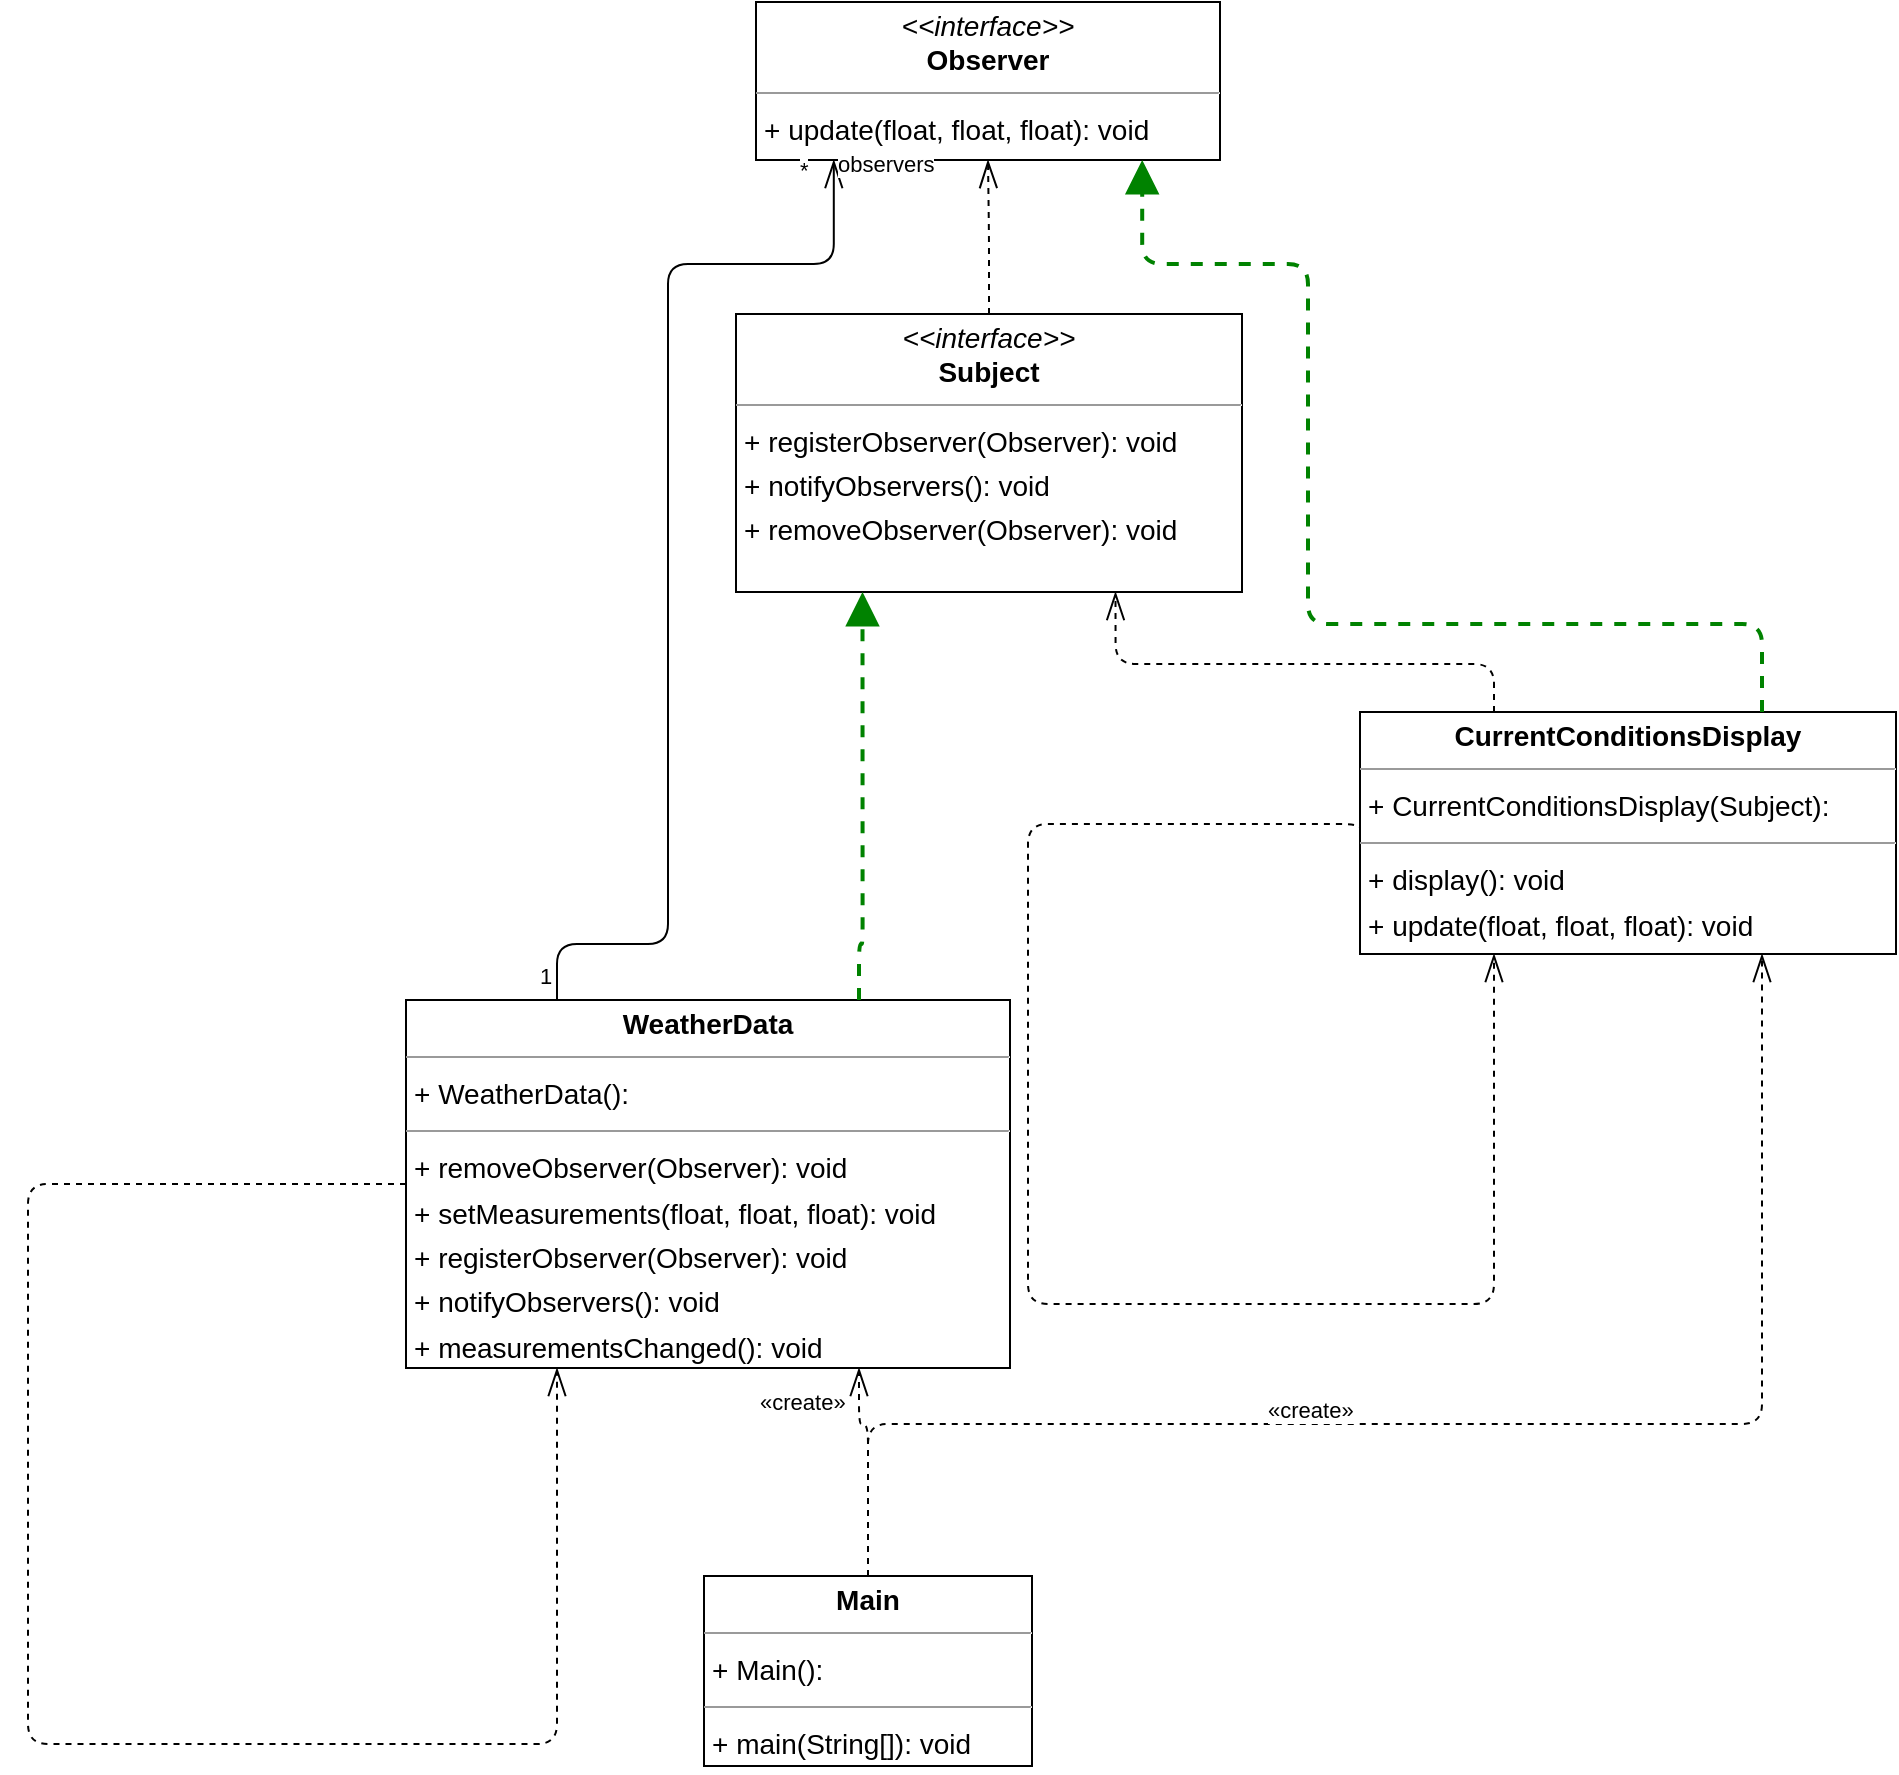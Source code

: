 <mxfile version="20.5.3" type="embed"><diagram id="lYL0eXkQjZcvWhlsk4ew" name="Page-1"><mxGraphModel dx="1376" dy="1158" grid="1" gridSize="10" guides="1" tooltips="1" connect="1" arrows="1" fold="1" page="0" pageScale="1" pageWidth="850" pageHeight="1100" background="none" math="0" shadow="0"><root><mxCell id="0"/><mxCell id="1" parent="0"/><mxCell id="node4" value="&lt;p style=&quot;margin:0px;margin-top:4px;text-align:center;&quot;&gt;&lt;b&gt;CurrentConditionsDisplay&lt;/b&gt;&lt;/p&gt;&lt;hr size=&quot;1&quot;/&gt;&lt;p style=&quot;margin:0 0 0 4px;line-height:1.6;&quot;&gt;+ CurrentConditionsDisplay(Subject): &lt;/p&gt;&lt;hr size=&quot;1&quot;/&gt;&lt;p style=&quot;margin:0 0 0 4px;line-height:1.6;&quot;&gt;+ display(): void&lt;br/&gt;+ update(float, float, float): void&lt;/p&gt;" style="verticalAlign=top;align=left;overflow=fill;fontSize=14;fontFamily=Helvetica;html=1;rounded=0;shadow=0;comic=0;labelBackgroundColor=none;strokeWidth=1;" parent="1" vertex="1"><mxGeometry x="326" y="264" width="268" height="121" as="geometry"/></mxCell><mxCell id="node2" value="&lt;p style=&quot;margin:0px;margin-top:4px;text-align:center;&quot;&gt;&lt;b&gt;Main&lt;/b&gt;&lt;/p&gt;&lt;hr size=&quot;1&quot;/&gt;&lt;p style=&quot;margin:0 0 0 4px;line-height:1.6;&quot;&gt;+ Main(): &lt;/p&gt;&lt;hr size=&quot;1&quot;/&gt;&lt;p style=&quot;margin:0 0 0 4px;line-height:1.6;&quot;&gt;+ main(String[]): void&lt;/p&gt;" style="verticalAlign=top;align=left;overflow=fill;fontSize=14;fontFamily=Helvetica;html=1;rounded=0;shadow=0;comic=0;labelBackgroundColor=none;strokeWidth=1;" parent="1" vertex="1"><mxGeometry x="-2" y="696" width="164" height="95" as="geometry"/></mxCell><mxCell id="node0" value="&lt;p style=&quot;margin:0px;margin-top:4px;text-align:center;&quot;&gt;&lt;i&gt;&amp;lt;&amp;lt;interface&amp;gt;&amp;gt;&lt;/i&gt;&lt;br/&gt;&lt;b&gt;Observer&lt;/b&gt;&lt;/p&gt;&lt;hr size=&quot;1&quot;/&gt;&lt;p style=&quot;margin:0 0 0 4px;line-height:1.6;&quot;&gt;+ update(float, float, float): void&lt;/p&gt;" style="verticalAlign=top;align=left;overflow=fill;fontSize=14;fontFamily=Helvetica;html=1;rounded=0;shadow=0;comic=0;labelBackgroundColor=none;strokeWidth=1;" parent="1" vertex="1"><mxGeometry x="24" y="-91" width="232" height="79" as="geometry"/></mxCell><mxCell id="node1" value="&lt;p style=&quot;margin:0px;margin-top:4px;text-align:center;&quot;&gt;&lt;i&gt;&amp;lt;&amp;lt;interface&amp;gt;&amp;gt;&lt;/i&gt;&lt;br/&gt;&lt;b&gt;Subject&lt;/b&gt;&lt;/p&gt;&lt;hr size=&quot;1&quot;/&gt;&lt;p style=&quot;margin:0 0 0 4px;line-height:1.6;&quot;&gt;+ registerObserver(Observer): void&lt;br/&gt;+ notifyObservers(): void&lt;br/&gt;+ removeObserver(Observer): void&lt;/p&gt;" style="verticalAlign=top;align=left;overflow=fill;fontSize=14;fontFamily=Helvetica;html=1;rounded=0;shadow=0;comic=0;labelBackgroundColor=none;strokeWidth=1;" parent="1" vertex="1"><mxGeometry x="14" y="65" width="253" height="139" as="geometry"/></mxCell><mxCell id="node3" value="&lt;p style=&quot;margin:0px;margin-top:4px;text-align:center;&quot;&gt;&lt;b&gt;WeatherData&lt;/b&gt;&lt;/p&gt;&lt;hr size=&quot;1&quot;/&gt;&lt;p style=&quot;margin:0 0 0 4px;line-height:1.6;&quot;&gt;+ WeatherData(): &lt;/p&gt;&lt;hr size=&quot;1&quot;/&gt;&lt;p style=&quot;margin:0 0 0 4px;line-height:1.6;&quot;&gt;+ removeObserver(Observer): void&lt;br/&gt;+ setMeasurements(float, float, float): void&lt;br/&gt;+ registerObserver(Observer): void&lt;br/&gt;+ notifyObservers(): void&lt;br/&gt;+ measurementsChanged(): void&lt;/p&gt;" style="verticalAlign=top;align=left;overflow=fill;fontSize=14;fontFamily=Helvetica;html=1;rounded=0;shadow=0;comic=0;labelBackgroundColor=none;strokeWidth=1;" parent="1" vertex="1"><mxGeometry x="-151" y="408" width="302" height="184" as="geometry"/></mxCell><mxCell id="edge3" value="" style="html=1;rounded=1;edgeStyle=orthogonalEdgeStyle;dashed=1;startArrow=none;endArrow=openThin;endSize=12;exitX=0.000;exitY=0.500;exitDx=0;exitDy=0;entryX=0.250;entryY=1.000;entryDx=0;entryDy=0;" parent="1" source="node4" target="node4" edge="1"><mxGeometry width="50" height="50" relative="1" as="geometry"><Array as="points"><mxPoint x="160" y="320"/><mxPoint x="160" y="560"/><mxPoint x="393" y="560"/></Array></mxGeometry></mxCell><mxCell id="edge0" value="" style="html=1;rounded=1;edgeStyle=orthogonalEdgeStyle;dashed=1;startArrow=none;endArrow=block;endSize=12;strokeColor=#008200;exitX=0.750;exitY=0.000;exitDx=0;exitDy=0;entryX=0.833;entryY=1.001;entryDx=0;entryDy=0;strokeWidth=2;" parent="1" source="node4" target="node0" edge="1"><mxGeometry width="50" height="50" relative="1" as="geometry"><Array as="points"><mxPoint x="527" y="220"/><mxPoint x="300" y="220"/><mxPoint x="300" y="40"/><mxPoint x="217" y="40"/></Array></mxGeometry></mxCell><mxCell id="edge4" value="" style="html=1;rounded=1;edgeStyle=orthogonalEdgeStyle;dashed=1;startArrow=none;endArrow=openThin;endSize=12;exitX=0.250;exitY=0.000;exitDx=0;exitDy=0;entryX=0.750;entryY=1.000;entryDx=0;entryDy=0;" parent="1" source="node4" target="node1" edge="1"><mxGeometry width="50" height="50" relative="1" as="geometry"><Array as="points"><mxPoint x="393" y="240"/><mxPoint x="203" y="240"/></Array></mxGeometry></mxCell><mxCell id="edge7" value="" style="html=1;rounded=1;edgeStyle=orthogonalEdgeStyle;dashed=1;startArrow=none;endArrow=openThin;endSize=12;exitX=0.500;exitY=0.000;exitDx=0;exitDy=0;entryX=0.750;entryY=1.000;entryDx=0;entryDy=0;" parent="1" source="node2" target="node4" edge="1"><mxGeometry width="50" height="50" relative="1" as="geometry"><Array as="points"><mxPoint x="80" y="620"/><mxPoint x="527" y="620"/></Array></mxGeometry></mxCell><mxCell id="label44" value="«create»" style="edgeLabel;resizable=0;html=1;align=left;verticalAlign=top;strokeColor=default;" parent="edge7" vertex="1" connectable="0"><mxGeometry x="278" y="600" as="geometry"/></mxCell><mxCell id="edge6" value="" style="html=1;rounded=1;edgeStyle=orthogonalEdgeStyle;dashed=1;startArrow=none;endArrow=openThin;endSize=12;exitX=0.500;exitY=0.000;exitDx=0;exitDy=0;entryX=0.750;entryY=1.000;entryDx=0;entryDy=0;" parent="1" source="node2" target="node3" edge="1"><mxGeometry width="50" height="50" relative="1" as="geometry"><Array as="points"><mxPoint x="80" y="620"/><mxPoint x="76" y="620"/></Array></mxGeometry></mxCell><mxCell id="label38" value="«create»" style="edgeLabel;resizable=0;html=1;align=left;verticalAlign=top;strokeColor=default;" parent="edge6" vertex="1" connectable="0"><mxGeometry x="24" y="596" as="geometry"/></mxCell><mxCell id="edge5" value="" style="html=1;rounded=1;edgeStyle=orthogonalEdgeStyle;dashed=1;startArrow=none;endArrow=openThin;endSize=12;exitX=0.500;exitY=0.000;exitDx=0;exitDy=0;entryX=0.500;entryY=1.001;entryDx=0;entryDy=0;" parent="1" source="node1" target="node0" edge="1"><mxGeometry width="50" height="50" relative="1" as="geometry"><Array as="points"/></mxGeometry></mxCell><mxCell id="edge8" value="" style="html=1;rounded=1;edgeStyle=orthogonalEdgeStyle;dashed=0;startArrow=diamondThinstartSize=12;endArrow=openThin;endSize=12;exitX=0.250;exitY=0.000;exitDx=0;exitDy=0;entryX=0.167;entryY=1.001;entryDx=0;entryDy=0;" parent="1" source="node3" target="node0" edge="1"><mxGeometry width="50" height="50" relative="1" as="geometry"><Array as="points"><mxPoint x="-75" y="380"/><mxPoint x="-20" y="380"/><mxPoint x="-20" y="40"/><mxPoint x="63" y="40"/></Array></mxGeometry></mxCell><mxCell id="label48" value="1" style="edgeLabel;resizable=0;html=1;align=left;verticalAlign=top;strokeColor=default;" parent="edge8" vertex="1" connectable="0"><mxGeometry x="-86" y="383" as="geometry"/></mxCell><mxCell id="label52" value="*" style="edgeLabel;resizable=0;html=1;align=left;verticalAlign=top;strokeColor=default;" parent="edge8" vertex="1" connectable="0"><mxGeometry x="44" y="-20" as="geometry"/></mxCell><mxCell id="label53" value="observers" style="edgeLabel;resizable=0;html=1;align=left;verticalAlign=top;strokeColor=default;" parent="edge8" vertex="1" connectable="0"><mxGeometry x="63" y="-23" as="geometry"/></mxCell><mxCell id="edge1" value="" style="html=1;rounded=1;edgeStyle=orthogonalEdgeStyle;dashed=1;startArrow=none;endArrow=block;endSize=12;strokeColor=#008200;exitX=0.750;exitY=0.000;exitDx=0;exitDy=0;entryX=0.250;entryY=1.000;entryDx=0;entryDy=0;strokeWidth=2;" parent="1" source="node3" target="node1" edge="1"><mxGeometry width="50" height="50" relative="1" as="geometry"><Array as="points"><mxPoint x="76" y="380"/><mxPoint x="77" y="380"/></Array></mxGeometry></mxCell><mxCell id="edge2" value="" style="html=1;rounded=1;edgeStyle=orthogonalEdgeStyle;dashed=1;startArrow=none;endArrow=openThin;endSize=12;exitX=0.000;exitY=0.500;exitDx=0;exitDy=0;entryX=0.250;entryY=1.000;entryDx=0;entryDy=0;" parent="1" source="node3" target="node3" edge="1"><mxGeometry width="50" height="50" relative="1" as="geometry"><Array as="points"><mxPoint x="-340" y="500"/><mxPoint x="-340" y="780"/><mxPoint x="-75" y="780"/></Array></mxGeometry></mxCell></root></mxGraphModel></diagram></mxfile>